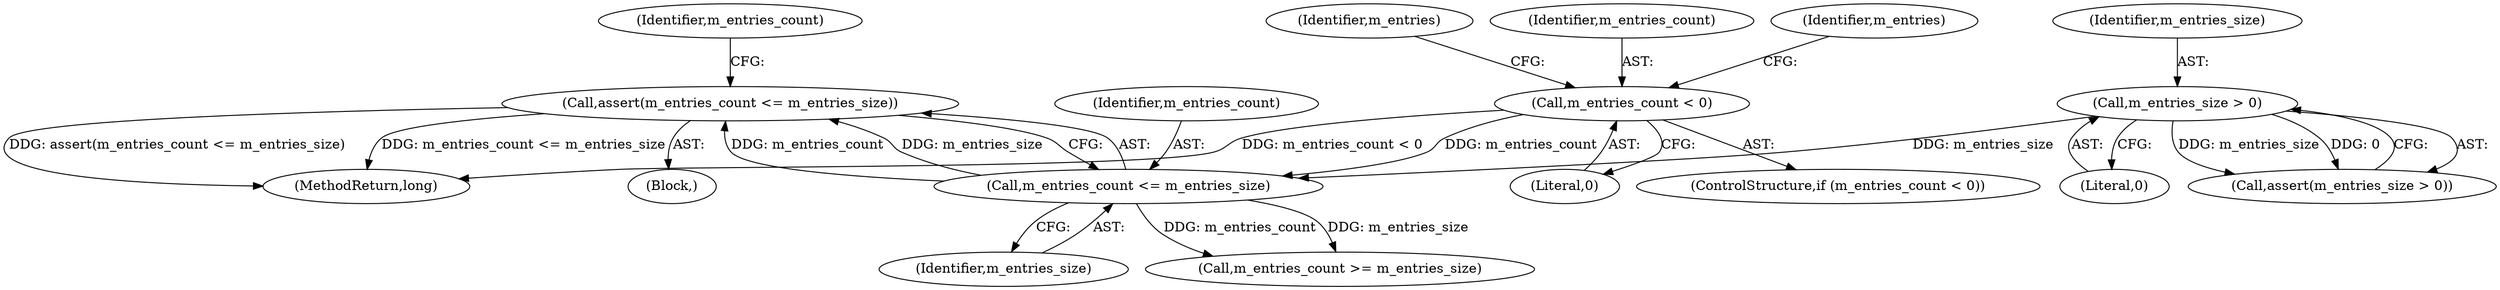 digraph "1_Android_04839626ed859623901ebd3a5fd483982186b59d_19@API" {
"1000146" [label="(Call,assert(m_entries_count <= m_entries_size))"];
"1000147" [label="(Call,m_entries_count <= m_entries_size)"];
"1000120" [label="(Call,m_entries_count < 0)"];
"1000143" [label="(Call,m_entries_size > 0)"];
"1000120" [label="(Call,m_entries_count < 0)"];
"1000152" [label="(Identifier,m_entries_count)"];
"1000143" [label="(Call,m_entries_size > 0)"];
"1000209" [label="(MethodReturn,long)"];
"1000149" [label="(Identifier,m_entries_size)"];
"1000141" [label="(Identifier,m_entries)"];
"1000121" [label="(Identifier,m_entries_count)"];
"1000151" [label="(Call,m_entries_count >= m_entries_size)"];
"1000119" [label="(ControlStructure,if (m_entries_count < 0))"];
"1000147" [label="(Call,m_entries_count <= m_entries_size)"];
"1000146" [label="(Call,assert(m_entries_count <= m_entries_size))"];
"1000126" [label="(Identifier,m_entries)"];
"1000142" [label="(Call,assert(m_entries_size > 0))"];
"1000145" [label="(Literal,0)"];
"1000139" [label="(Block,)"];
"1000148" [label="(Identifier,m_entries_count)"];
"1000144" [label="(Identifier,m_entries_size)"];
"1000122" [label="(Literal,0)"];
"1000146" -> "1000139"  [label="AST: "];
"1000146" -> "1000147"  [label="CFG: "];
"1000147" -> "1000146"  [label="AST: "];
"1000152" -> "1000146"  [label="CFG: "];
"1000146" -> "1000209"  [label="DDG: assert(m_entries_count <= m_entries_size)"];
"1000146" -> "1000209"  [label="DDG: m_entries_count <= m_entries_size"];
"1000147" -> "1000146"  [label="DDG: m_entries_count"];
"1000147" -> "1000146"  [label="DDG: m_entries_size"];
"1000147" -> "1000149"  [label="CFG: "];
"1000148" -> "1000147"  [label="AST: "];
"1000149" -> "1000147"  [label="AST: "];
"1000120" -> "1000147"  [label="DDG: m_entries_count"];
"1000143" -> "1000147"  [label="DDG: m_entries_size"];
"1000147" -> "1000151"  [label="DDG: m_entries_count"];
"1000147" -> "1000151"  [label="DDG: m_entries_size"];
"1000120" -> "1000119"  [label="AST: "];
"1000120" -> "1000122"  [label="CFG: "];
"1000121" -> "1000120"  [label="AST: "];
"1000122" -> "1000120"  [label="AST: "];
"1000126" -> "1000120"  [label="CFG: "];
"1000141" -> "1000120"  [label="CFG: "];
"1000120" -> "1000209"  [label="DDG: m_entries_count < 0"];
"1000143" -> "1000142"  [label="AST: "];
"1000143" -> "1000145"  [label="CFG: "];
"1000144" -> "1000143"  [label="AST: "];
"1000145" -> "1000143"  [label="AST: "];
"1000142" -> "1000143"  [label="CFG: "];
"1000143" -> "1000142"  [label="DDG: m_entries_size"];
"1000143" -> "1000142"  [label="DDG: 0"];
}
